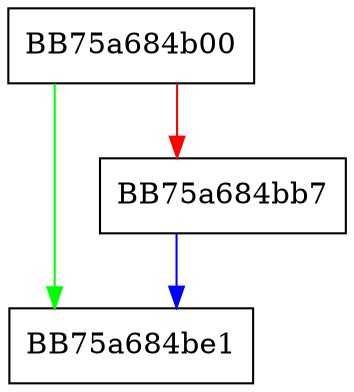 digraph load_operand_Ep {
  node [shape="box"];
  graph [splines=ortho];
  BB75a684b00 -> BB75a684be1 [color="green"];
  BB75a684b00 -> BB75a684bb7 [color="red"];
  BB75a684bb7 -> BB75a684be1 [color="blue"];
}